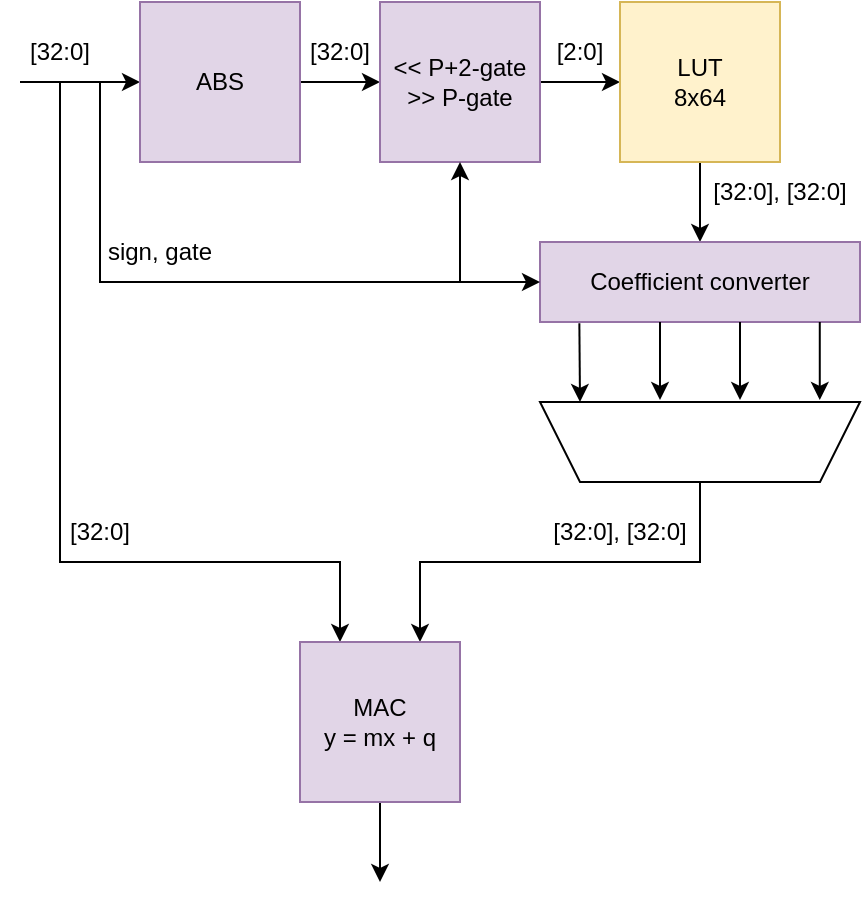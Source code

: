 <mxfile version="24.8.3">
  <diagram name="Page-1" id="RbRdEx7LKMOHVXa9Vndr">
    <mxGraphModel dx="1050" dy="558" grid="1" gridSize="10" guides="1" tooltips="1" connect="1" arrows="1" fold="1" page="1" pageScale="1" pageWidth="850" pageHeight="1100" math="0" shadow="0">
      <root>
        <mxCell id="0" />
        <mxCell id="1" parent="0" />
        <mxCell id="ZQ7gyXQi0KkHRQITgzZB-7" value="[32:0]" style="text;html=1;align=center;verticalAlign=middle;whiteSpace=wrap;rounded=0;" parent="1" vertex="1">
          <mxGeometry x="50" y="90" width="60" height="30" as="geometry" />
        </mxCell>
        <mxCell id="ZQ7gyXQi0KkHRQITgzZB-9" value="[32:0]" style="text;html=1;align=center;verticalAlign=middle;whiteSpace=wrap;rounded=0;" parent="1" vertex="1">
          <mxGeometry x="190" y="90" width="60" height="30" as="geometry" />
        </mxCell>
        <mxCell id="ZQ7gyXQi0KkHRQITgzZB-10" value="[2:0]" style="text;html=1;align=center;verticalAlign=middle;whiteSpace=wrap;rounded=0;" parent="1" vertex="1">
          <mxGeometry x="310" y="90" width="60" height="30" as="geometry" />
        </mxCell>
        <mxCell id="ZQ7gyXQi0KkHRQITgzZB-14" style="edgeStyle=orthogonalEdgeStyle;rounded=0;orthogonalLoop=1;jettySize=auto;html=1;startArrow=classic;startFill=1;endArrow=none;endFill=0;" parent="1" source="ZQ7gyXQi0KkHRQITgzZB-12" edge="1">
          <mxGeometry relative="1" as="geometry">
            <mxPoint x="60" y="120" as="targetPoint" />
          </mxGeometry>
        </mxCell>
        <mxCell id="ZQ7gyXQi0KkHRQITgzZB-15" style="edgeStyle=orthogonalEdgeStyle;rounded=0;orthogonalLoop=1;jettySize=auto;html=1;entryX=0;entryY=0.5;entryDx=0;entryDy=0;" parent="1" source="ZQ7gyXQi0KkHRQITgzZB-12" target="ZQ7gyXQi0KkHRQITgzZB-13" edge="1">
          <mxGeometry relative="1" as="geometry" />
        </mxCell>
        <mxCell id="ZQ7gyXQi0KkHRQITgzZB-12" value="&lt;div&gt;ABS&lt;/div&gt;" style="whiteSpace=wrap;html=1;aspect=fixed;fillColor=#e1d5e7;strokeColor=#9673a6;" parent="1" vertex="1">
          <mxGeometry x="120" y="80" width="80" height="80" as="geometry" />
        </mxCell>
        <mxCell id="ZQ7gyXQi0KkHRQITgzZB-16" style="edgeStyle=orthogonalEdgeStyle;rounded=0;orthogonalLoop=1;jettySize=auto;html=1;" parent="1" source="ZQ7gyXQi0KkHRQITgzZB-13" edge="1">
          <mxGeometry relative="1" as="geometry">
            <mxPoint x="360" y="120" as="targetPoint" />
          </mxGeometry>
        </mxCell>
        <mxCell id="ZQ7gyXQi0KkHRQITgzZB-13" value="&lt;div&gt;&amp;lt;&amp;lt; P+2-gate&lt;/div&gt;&lt;div&gt;&amp;gt;&amp;gt; P-gate&lt;br&gt;&lt;/div&gt;" style="whiteSpace=wrap;html=1;aspect=fixed;fillColor=#e1d5e7;strokeColor=#9673a6;" parent="1" vertex="1">
          <mxGeometry x="240" y="80" width="80" height="80" as="geometry" />
        </mxCell>
        <mxCell id="ZQ7gyXQi0KkHRQITgzZB-37" style="edgeStyle=orthogonalEdgeStyle;rounded=0;orthogonalLoop=1;jettySize=auto;html=1;entryX=0.5;entryY=0;entryDx=0;entryDy=0;" parent="1" source="ZQ7gyXQi0KkHRQITgzZB-17" target="ZQ7gyXQi0KkHRQITgzZB-36" edge="1">
          <mxGeometry relative="1" as="geometry" />
        </mxCell>
        <mxCell id="ZQ7gyXQi0KkHRQITgzZB-17" value="&lt;div&gt;LUT&lt;/div&gt;&lt;div&gt;8x64&lt;br&gt;&lt;/div&gt;" style="whiteSpace=wrap;html=1;aspect=fixed;fillColor=#fff2cc;strokeColor=#d6b656;" parent="1" vertex="1">
          <mxGeometry x="360" y="80" width="80" height="80" as="geometry" />
        </mxCell>
        <mxCell id="ZQ7gyXQi0KkHRQITgzZB-36" value="Coefficient converter" style="rounded=0;whiteSpace=wrap;html=1;fillColor=#e1d5e7;strokeColor=#9673a6;" parent="1" vertex="1">
          <mxGeometry x="320" y="200" width="160" height="40" as="geometry" />
        </mxCell>
        <mxCell id="ZQ7gyXQi0KkHRQITgzZB-38" value="[32:0], [32:0]" style="text;html=1;align=center;verticalAlign=middle;whiteSpace=wrap;rounded=0;" parent="1" vertex="1">
          <mxGeometry x="400" y="160" width="80" height="30" as="geometry" />
        </mxCell>
        <mxCell id="ZQ7gyXQi0KkHRQITgzZB-39" value="" style="endArrow=classic;html=1;rounded=0;exitX=0.123;exitY=1.017;exitDx=0;exitDy=0;exitPerimeter=0;" parent="1" source="ZQ7gyXQi0KkHRQITgzZB-36" edge="1">
          <mxGeometry width="50" height="50" relative="1" as="geometry">
            <mxPoint x="410" y="310" as="sourcePoint" />
            <mxPoint x="340" y="280" as="targetPoint" />
          </mxGeometry>
        </mxCell>
        <mxCell id="ZQ7gyXQi0KkHRQITgzZB-42" value="" style="endArrow=classic;html=1;rounded=0;exitX=0.123;exitY=1.017;exitDx=0;exitDy=0;exitPerimeter=0;" parent="1" edge="1">
          <mxGeometry width="50" height="50" relative="1" as="geometry">
            <mxPoint x="380" y="240" as="sourcePoint" />
            <mxPoint x="380" y="279" as="targetPoint" />
          </mxGeometry>
        </mxCell>
        <mxCell id="ZQ7gyXQi0KkHRQITgzZB-43" value="" style="endArrow=classic;html=1;rounded=0;exitX=0.123;exitY=1.017;exitDx=0;exitDy=0;exitPerimeter=0;" parent="1" edge="1">
          <mxGeometry width="50" height="50" relative="1" as="geometry">
            <mxPoint x="420" y="240" as="sourcePoint" />
            <mxPoint x="420" y="279" as="targetPoint" />
          </mxGeometry>
        </mxCell>
        <mxCell id="ZQ7gyXQi0KkHRQITgzZB-44" value="" style="endArrow=classic;html=1;rounded=0;exitX=0.123;exitY=1.017;exitDx=0;exitDy=0;exitPerimeter=0;" parent="1" edge="1">
          <mxGeometry width="50" height="50" relative="1" as="geometry">
            <mxPoint x="459.89" y="240" as="sourcePoint" />
            <mxPoint x="459.89" y="279" as="targetPoint" />
          </mxGeometry>
        </mxCell>
        <mxCell id="ZQ7gyXQi0KkHRQITgzZB-53" style="edgeStyle=orthogonalEdgeStyle;rounded=0;orthogonalLoop=1;jettySize=auto;html=1;entryX=0.75;entryY=0;entryDx=0;entryDy=0;" parent="1" source="ZQ7gyXQi0KkHRQITgzZB-45" target="ZQ7gyXQi0KkHRQITgzZB-51" edge="1">
          <mxGeometry relative="1" as="geometry">
            <Array as="points">
              <mxPoint x="400" y="360" />
              <mxPoint x="260" y="360" />
            </Array>
          </mxGeometry>
        </mxCell>
        <mxCell id="ZQ7gyXQi0KkHRQITgzZB-45" value="" style="shape=trapezoid;perimeter=trapezoidPerimeter;whiteSpace=wrap;html=1;fixedSize=1;rotation=-180;" parent="1" vertex="1">
          <mxGeometry x="320" y="280" width="160" height="40" as="geometry" />
        </mxCell>
        <mxCell id="ZQ7gyXQi0KkHRQITgzZB-46" value="" style="endArrow=classic;html=1;rounded=0;entryX=0;entryY=0.5;entryDx=0;entryDy=0;" parent="1" target="ZQ7gyXQi0KkHRQITgzZB-36" edge="1">
          <mxGeometry width="50" height="50" relative="1" as="geometry">
            <mxPoint x="100" y="120" as="sourcePoint" />
            <mxPoint x="260" y="220" as="targetPoint" />
            <Array as="points">
              <mxPoint x="100" y="220" />
            </Array>
          </mxGeometry>
        </mxCell>
        <mxCell id="ZQ7gyXQi0KkHRQITgzZB-47" value="sign, gate" style="text;html=1;align=center;verticalAlign=middle;whiteSpace=wrap;rounded=0;" parent="1" vertex="1">
          <mxGeometry x="100" y="190" width="60" height="30" as="geometry" />
        </mxCell>
        <mxCell id="ZQ7gyXQi0KkHRQITgzZB-52" style="edgeStyle=orthogonalEdgeStyle;rounded=0;orthogonalLoop=1;jettySize=auto;html=1;exitX=0.25;exitY=0;exitDx=0;exitDy=0;startArrow=classic;startFill=1;endArrow=none;endFill=0;" parent="1" source="ZQ7gyXQi0KkHRQITgzZB-51" edge="1">
          <mxGeometry relative="1" as="geometry">
            <mxPoint x="80" y="120" as="targetPoint" />
            <Array as="points">
              <mxPoint x="220" y="360" />
              <mxPoint x="80" y="360" />
            </Array>
          </mxGeometry>
        </mxCell>
        <mxCell id="ZQ7gyXQi0KkHRQITgzZB-56" style="edgeStyle=orthogonalEdgeStyle;rounded=0;orthogonalLoop=1;jettySize=auto;html=1;" parent="1" source="ZQ7gyXQi0KkHRQITgzZB-51" edge="1">
          <mxGeometry relative="1" as="geometry">
            <mxPoint x="240" y="520" as="targetPoint" />
          </mxGeometry>
        </mxCell>
        <mxCell id="ZQ7gyXQi0KkHRQITgzZB-51" value="&lt;div&gt;MAC&lt;/div&gt;&lt;div&gt;y = mx + q&lt;br&gt;&lt;/div&gt;" style="whiteSpace=wrap;html=1;aspect=fixed;fillColor=#e1d5e7;strokeColor=#9673a6;" parent="1" vertex="1">
          <mxGeometry x="200" y="400" width="80" height="80" as="geometry" />
        </mxCell>
        <mxCell id="ZQ7gyXQi0KkHRQITgzZB-54" value="[32:0]" style="text;html=1;align=center;verticalAlign=middle;whiteSpace=wrap;rounded=0;" parent="1" vertex="1">
          <mxGeometry x="70" y="330" width="60" height="30" as="geometry" />
        </mxCell>
        <mxCell id="ZQ7gyXQi0KkHRQITgzZB-55" value="[32:0], [32:0]" style="text;html=1;align=center;verticalAlign=middle;whiteSpace=wrap;rounded=0;" parent="1" vertex="1">
          <mxGeometry x="320" y="330" width="80" height="30" as="geometry" />
        </mxCell>
        <mxCell id="ZQ7gyXQi0KkHRQITgzZB-90" value="" style="endArrow=classic;html=1;rounded=0;entryX=0.5;entryY=1;entryDx=0;entryDy=0;" parent="1" target="ZQ7gyXQi0KkHRQITgzZB-13" edge="1">
          <mxGeometry width="50" height="50" relative="1" as="geometry">
            <mxPoint x="280" y="220" as="sourcePoint" />
            <mxPoint x="410" y="240" as="targetPoint" />
          </mxGeometry>
        </mxCell>
      </root>
    </mxGraphModel>
  </diagram>
</mxfile>
